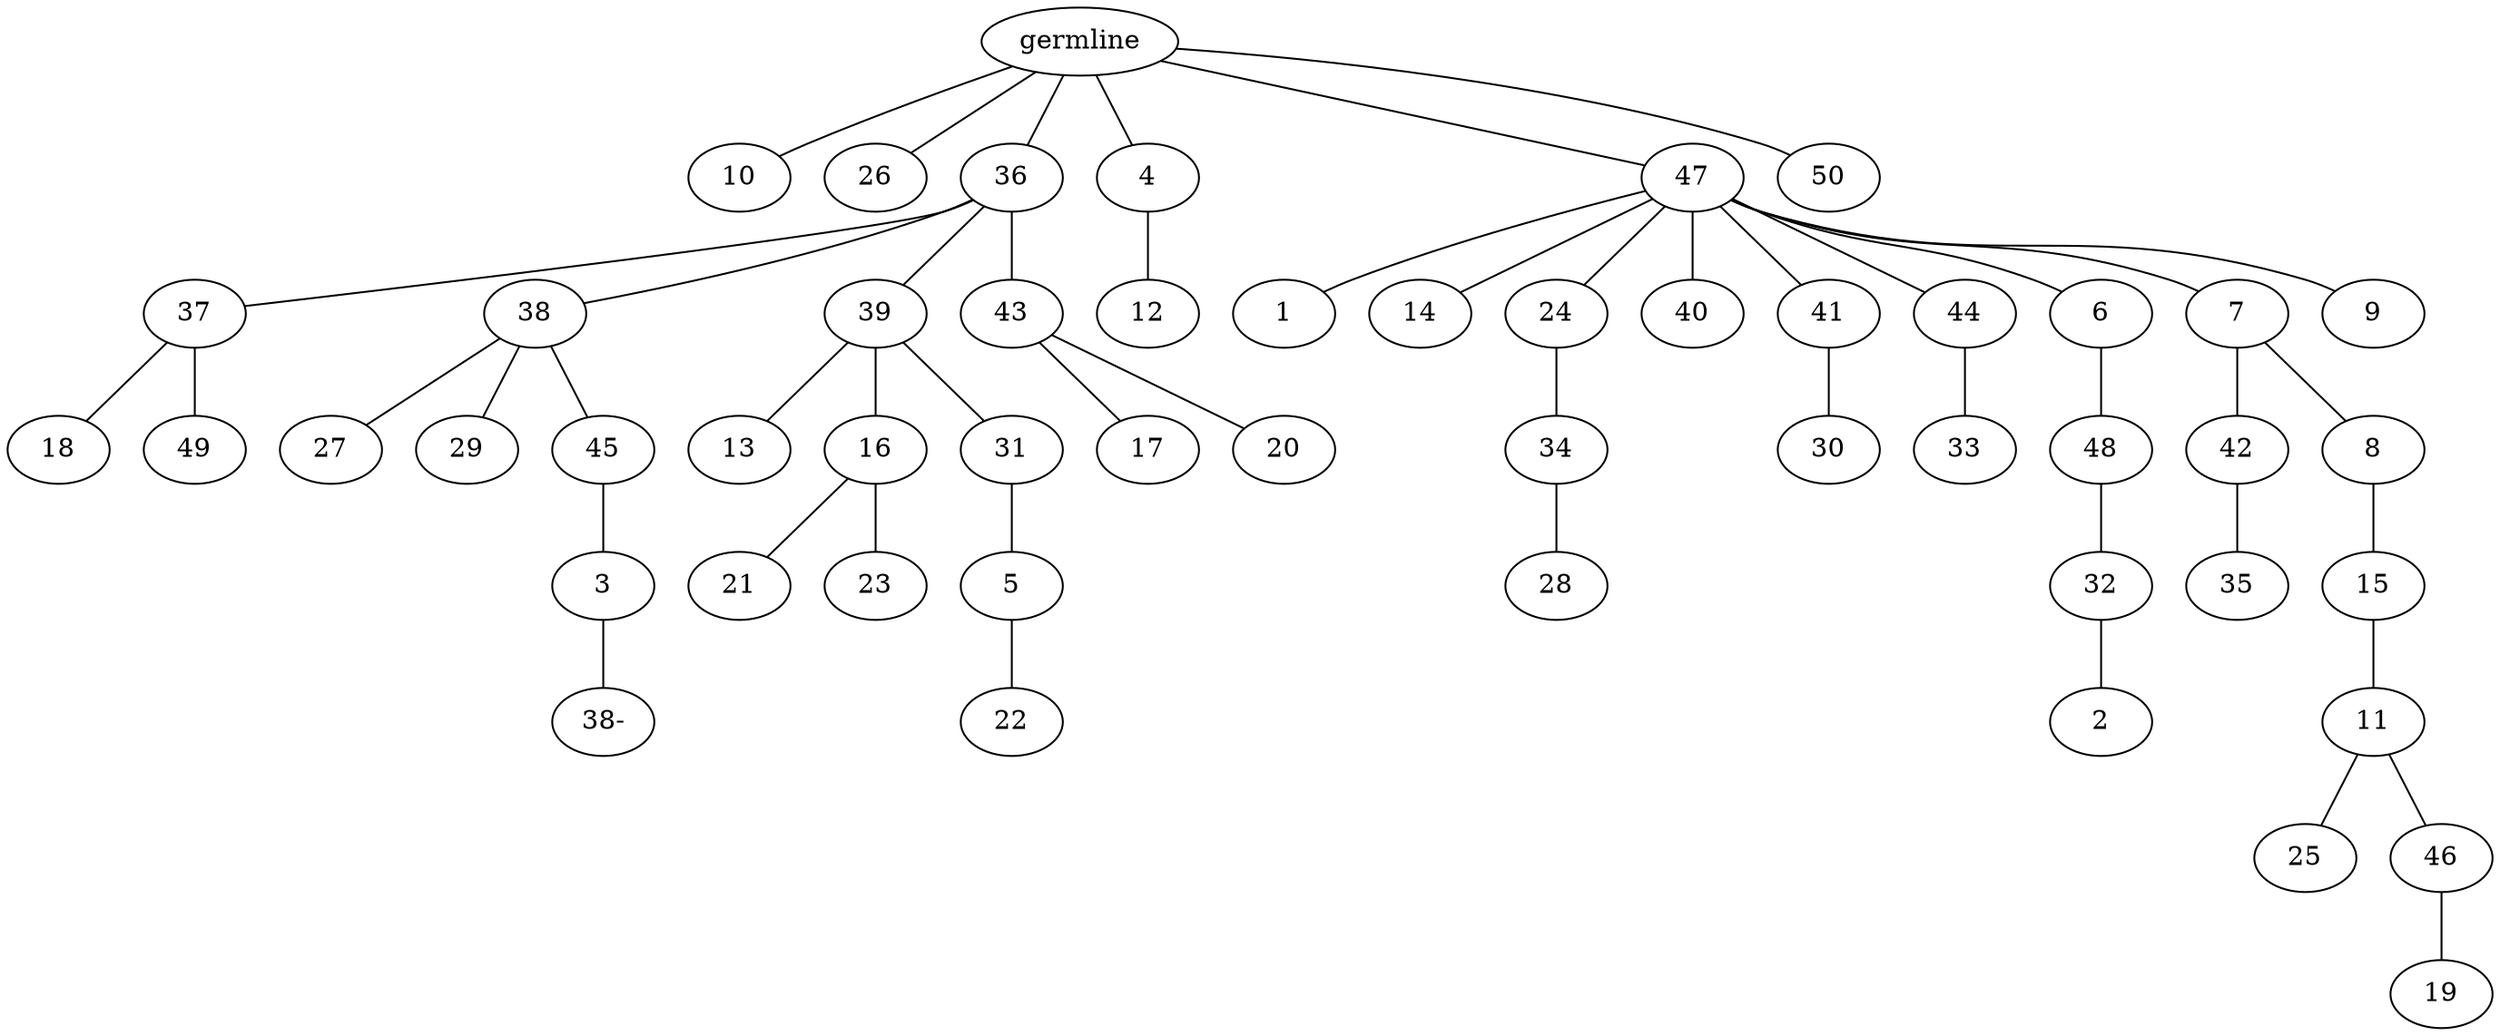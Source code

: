 graph tree {
    "140652890709968" [label="germline"];
    "140652890722608" [label="10"];
    "140652890722704" [label="26"];
    "140652890722944" [label="36"];
    "140652890723424" [label="37"];
    "140652890724048" [label="18"];
    "140652890724144" [label="49"];
    "140652890723664" [label="38"];
    "140652890725104" [label="27"];
    "140652890725200" [label="29"];
    "140652890725488" [label="45"];
    "140652890726016" [label="3"];
    "140652890709872" [label="38-"];
    "140652890724816" [label="39"];
    "140652890726704" [label="13"];
    "140652890726656" [label="16"];
    "140652890727328" [label="21"];
    "140652890727472" [label="23"];
    "140652890726992" [label="31"];
    "140652890728192" [label="5"];
    "140652890728720" [label="22"];
    "140652890726256" [label="43"];
    "140652890728384" [label="17"];
    "140652890728816" [label="20"];
    "140652890723280" [label="4"];
    "140652890729680" [label="12"];
    "140652890723568" [label="47"];
    "140652890730256" [label="1"];
    "140652890730400" [label="14"];
    "140652890734704" [label="24"];
    "140652890735280" [label="34"];
    "140652890735904" [label="28"];
    "140652890735424" [label="40"];
    "140652890735136" [label="41"];
    "140652890736288" [label="30"];
    "140652890736576" [label="44"];
    "140652890737152" [label="33"];
    "140652890737056" [label="6"];
    "140652890737728" [label="48"];
    "140652890738208" [label="32"];
    "140652890738640" [label="2"];
    "140652890737632" [label="7"];
    "140652890738304" [label="42"];
    "140652890227328" [label="35"];
    "140652890227088" [label="8"];
    "140652890227952" [label="15"];
    "140652890228432" [label="11"];
    "140652890228864" [label="25"];
    "140652890228960" [label="46"];
    "140652890229488" [label="19"];
    "140652890736000" [label="9"];
    "140652890730160" [label="50"];
    "140652890709968" -- "140652890722608";
    "140652890709968" -- "140652890722704";
    "140652890709968" -- "140652890722944";
    "140652890709968" -- "140652890723280";
    "140652890709968" -- "140652890723568";
    "140652890709968" -- "140652890730160";
    "140652890722944" -- "140652890723424";
    "140652890722944" -- "140652890723664";
    "140652890722944" -- "140652890724816";
    "140652890722944" -- "140652890726256";
    "140652890723424" -- "140652890724048";
    "140652890723424" -- "140652890724144";
    "140652890723664" -- "140652890725104";
    "140652890723664" -- "140652890725200";
    "140652890723664" -- "140652890725488";
    "140652890725488" -- "140652890726016";
    "140652890726016" -- "140652890709872";
    "140652890724816" -- "140652890726704";
    "140652890724816" -- "140652890726656";
    "140652890724816" -- "140652890726992";
    "140652890726656" -- "140652890727328";
    "140652890726656" -- "140652890727472";
    "140652890726992" -- "140652890728192";
    "140652890728192" -- "140652890728720";
    "140652890726256" -- "140652890728384";
    "140652890726256" -- "140652890728816";
    "140652890723280" -- "140652890729680";
    "140652890723568" -- "140652890730256";
    "140652890723568" -- "140652890730400";
    "140652890723568" -- "140652890734704";
    "140652890723568" -- "140652890735424";
    "140652890723568" -- "140652890735136";
    "140652890723568" -- "140652890736576";
    "140652890723568" -- "140652890737056";
    "140652890723568" -- "140652890737632";
    "140652890723568" -- "140652890736000";
    "140652890734704" -- "140652890735280";
    "140652890735280" -- "140652890735904";
    "140652890735136" -- "140652890736288";
    "140652890736576" -- "140652890737152";
    "140652890737056" -- "140652890737728";
    "140652890737728" -- "140652890738208";
    "140652890738208" -- "140652890738640";
    "140652890737632" -- "140652890738304";
    "140652890737632" -- "140652890227088";
    "140652890738304" -- "140652890227328";
    "140652890227088" -- "140652890227952";
    "140652890227952" -- "140652890228432";
    "140652890228432" -- "140652890228864";
    "140652890228432" -- "140652890228960";
    "140652890228960" -- "140652890229488";
}
